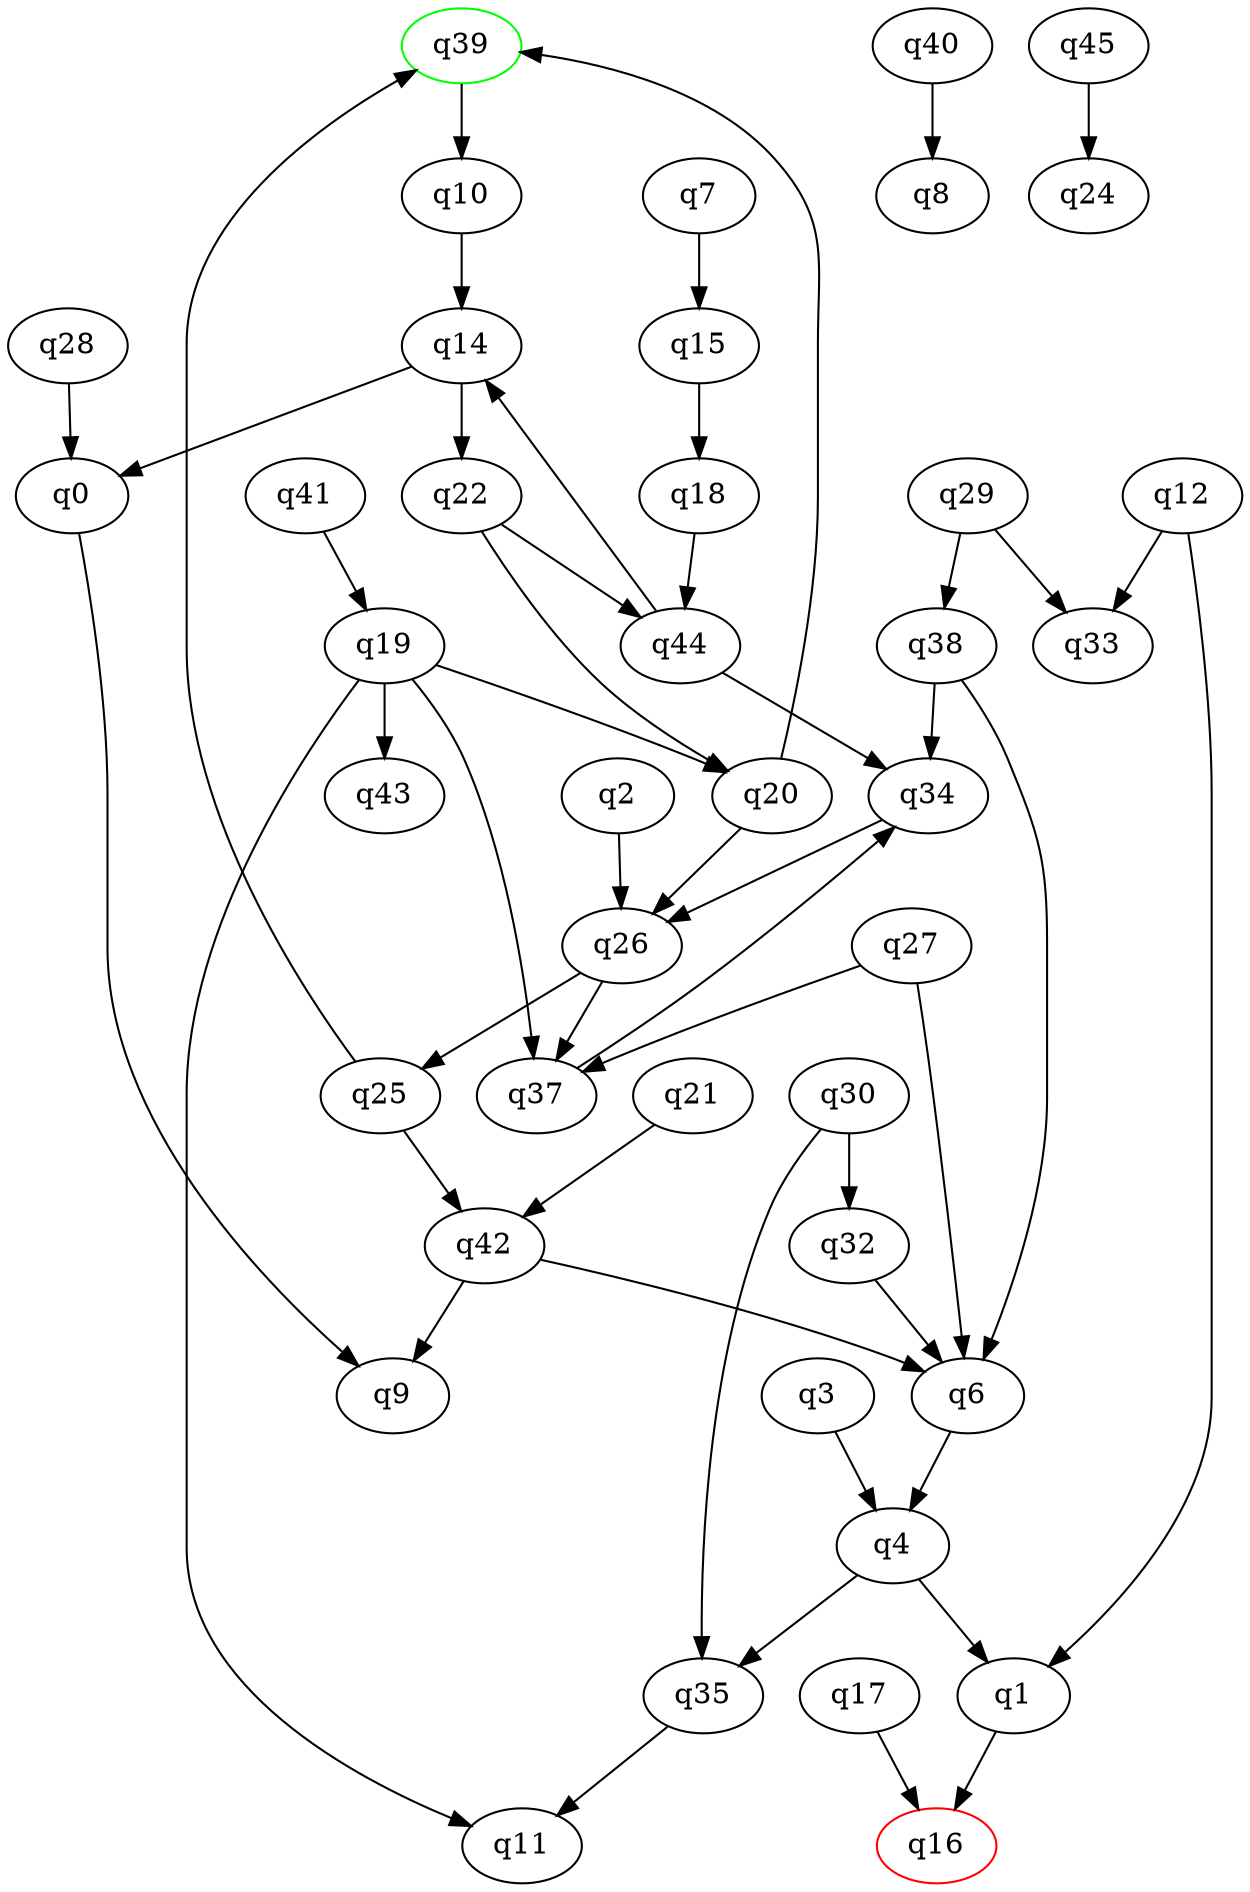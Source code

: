 digraph A{
q39 [initial=1,color=green];
q16 [final=1,color=red];
q0 -> q9;
q1 -> q16;
q2 -> q26;
q3 -> q4;
q4 -> q1;
q4 -> q35;
q6 -> q4;
q7 -> q15;
q10 -> q14;
q12 -> q1;
q12 -> q33;
q14 -> q0;
q14 -> q22;
q15 -> q18;
q17 -> q16;
q18 -> q44;
q19 -> q11;
q19 -> q20;
q19 -> q37;
q19 -> q43;
q20 -> q26;
q20 -> q39;
q21 -> q42;
q22 -> q20;
q22 -> q44;
q25 -> q39;
q25 -> q42;
q26 -> q25;
q26 -> q37;
q27 -> q6;
q27 -> q37;
q28 -> q0;
q29 -> q33;
q29 -> q38;
q30 -> q32;
q30 -> q35;
q32 -> q6;
q34 -> q26;
q35 -> q11;
q37 -> q34;
q38 -> q6;
q38 -> q34;
q39 -> q10;
q40 -> q8;
q41 -> q19;
q42 -> q6;
q42 -> q9;
q44 -> q14;
q44 -> q34;
q45 -> q24;
}